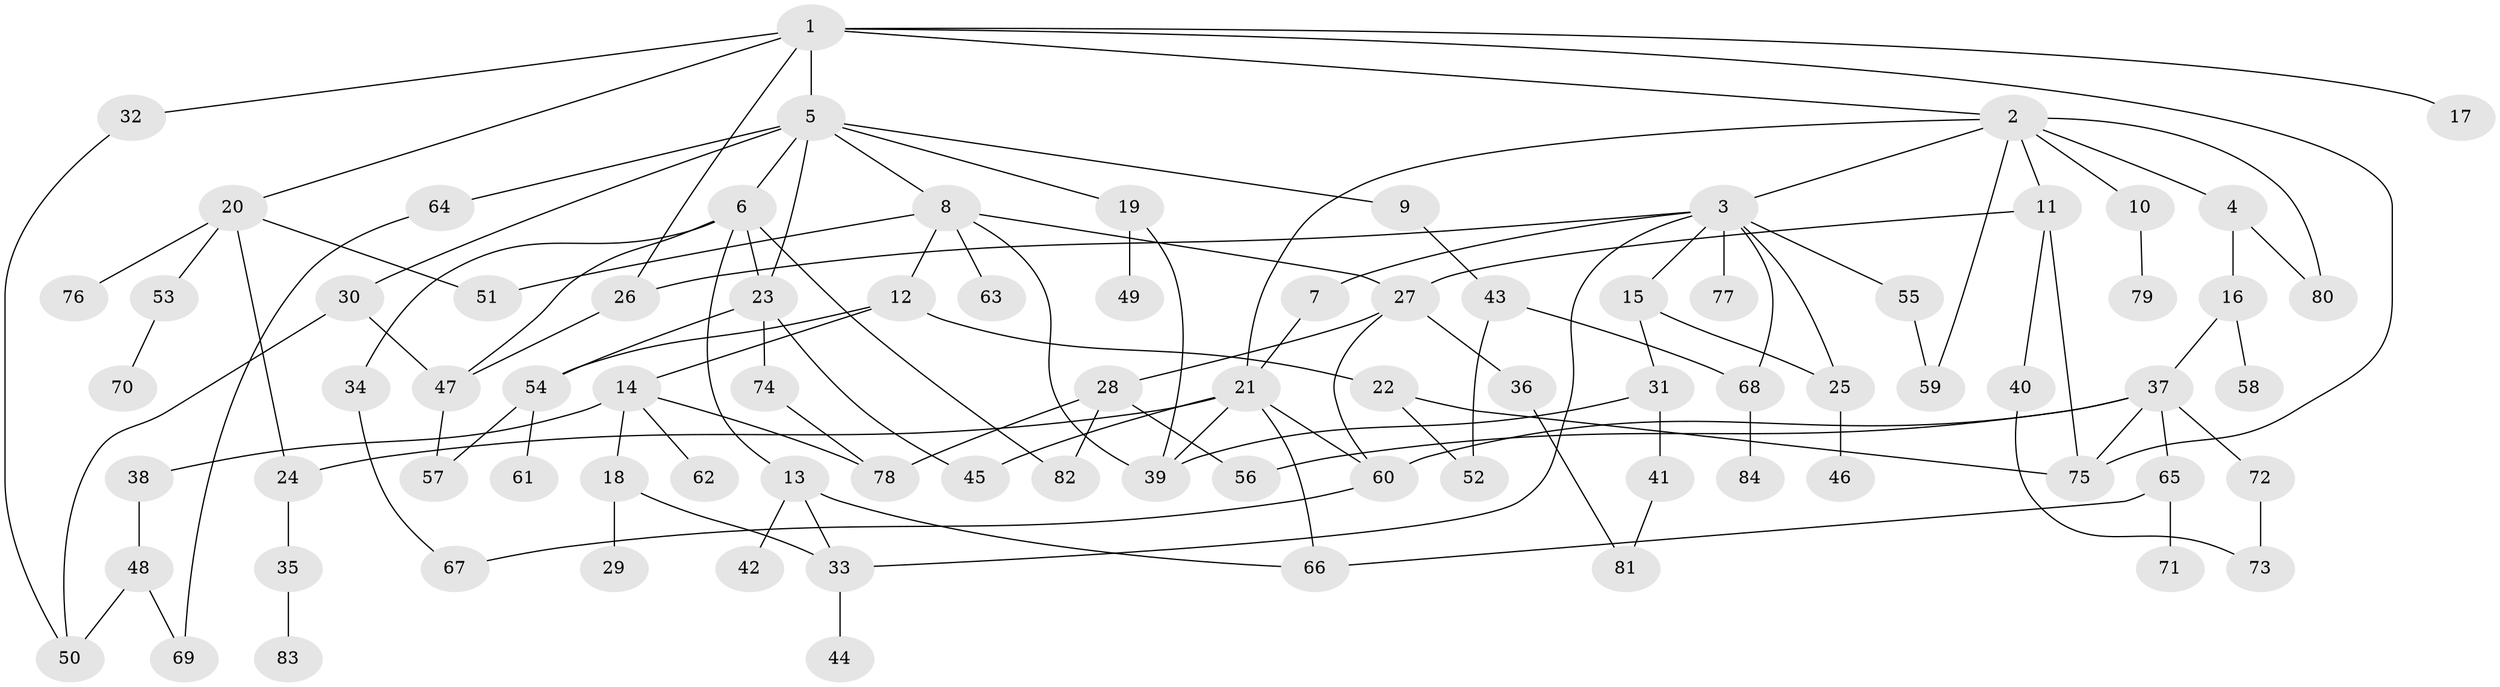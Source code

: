 // Generated by graph-tools (version 1.1) at 2025/41/03/09/25 04:41:39]
// undirected, 84 vertices, 121 edges
graph export_dot {
graph [start="1"]
  node [color=gray90,style=filled];
  1;
  2;
  3;
  4;
  5;
  6;
  7;
  8;
  9;
  10;
  11;
  12;
  13;
  14;
  15;
  16;
  17;
  18;
  19;
  20;
  21;
  22;
  23;
  24;
  25;
  26;
  27;
  28;
  29;
  30;
  31;
  32;
  33;
  34;
  35;
  36;
  37;
  38;
  39;
  40;
  41;
  42;
  43;
  44;
  45;
  46;
  47;
  48;
  49;
  50;
  51;
  52;
  53;
  54;
  55;
  56;
  57;
  58;
  59;
  60;
  61;
  62;
  63;
  64;
  65;
  66;
  67;
  68;
  69;
  70;
  71;
  72;
  73;
  74;
  75;
  76;
  77;
  78;
  79;
  80;
  81;
  82;
  83;
  84;
  1 -- 2;
  1 -- 5;
  1 -- 17;
  1 -- 20;
  1 -- 32;
  1 -- 75;
  1 -- 26;
  2 -- 3;
  2 -- 4;
  2 -- 10;
  2 -- 11;
  2 -- 59;
  2 -- 21;
  2 -- 80;
  3 -- 7;
  3 -- 15;
  3 -- 26;
  3 -- 55;
  3 -- 68;
  3 -- 77;
  3 -- 25;
  3 -- 33;
  4 -- 16;
  4 -- 80;
  5 -- 6;
  5 -- 8;
  5 -- 9;
  5 -- 19;
  5 -- 30;
  5 -- 64;
  5 -- 23;
  6 -- 13;
  6 -- 23;
  6 -- 34;
  6 -- 82;
  6 -- 47;
  7 -- 21;
  8 -- 12;
  8 -- 39;
  8 -- 51;
  8 -- 63;
  8 -- 27;
  9 -- 43;
  10 -- 79;
  11 -- 27;
  11 -- 40;
  11 -- 75;
  12 -- 14;
  12 -- 22;
  12 -- 54;
  13 -- 42;
  13 -- 66;
  13 -- 33;
  14 -- 18;
  14 -- 38;
  14 -- 62;
  14 -- 78;
  15 -- 25;
  15 -- 31;
  16 -- 37;
  16 -- 58;
  18 -- 29;
  18 -- 33;
  19 -- 49;
  19 -- 39;
  20 -- 24;
  20 -- 53;
  20 -- 76;
  20 -- 51;
  21 -- 60;
  21 -- 45;
  21 -- 66;
  21 -- 39;
  21 -- 24;
  22 -- 75;
  22 -- 52;
  23 -- 45;
  23 -- 74;
  23 -- 54;
  24 -- 35;
  25 -- 46;
  26 -- 47;
  27 -- 28;
  27 -- 36;
  27 -- 60;
  28 -- 56;
  28 -- 82;
  28 -- 78;
  30 -- 47;
  30 -- 50;
  31 -- 41;
  31 -- 39;
  32 -- 50;
  33 -- 44;
  34 -- 67;
  35 -- 83;
  36 -- 81;
  37 -- 65;
  37 -- 72;
  37 -- 56;
  37 -- 60;
  37 -- 75;
  38 -- 48;
  40 -- 73;
  41 -- 81;
  43 -- 52;
  43 -- 68;
  47 -- 57;
  48 -- 50;
  48 -- 69;
  53 -- 70;
  54 -- 61;
  54 -- 57;
  55 -- 59;
  60 -- 67;
  64 -- 69;
  65 -- 71;
  65 -- 66;
  68 -- 84;
  72 -- 73;
  74 -- 78;
}
